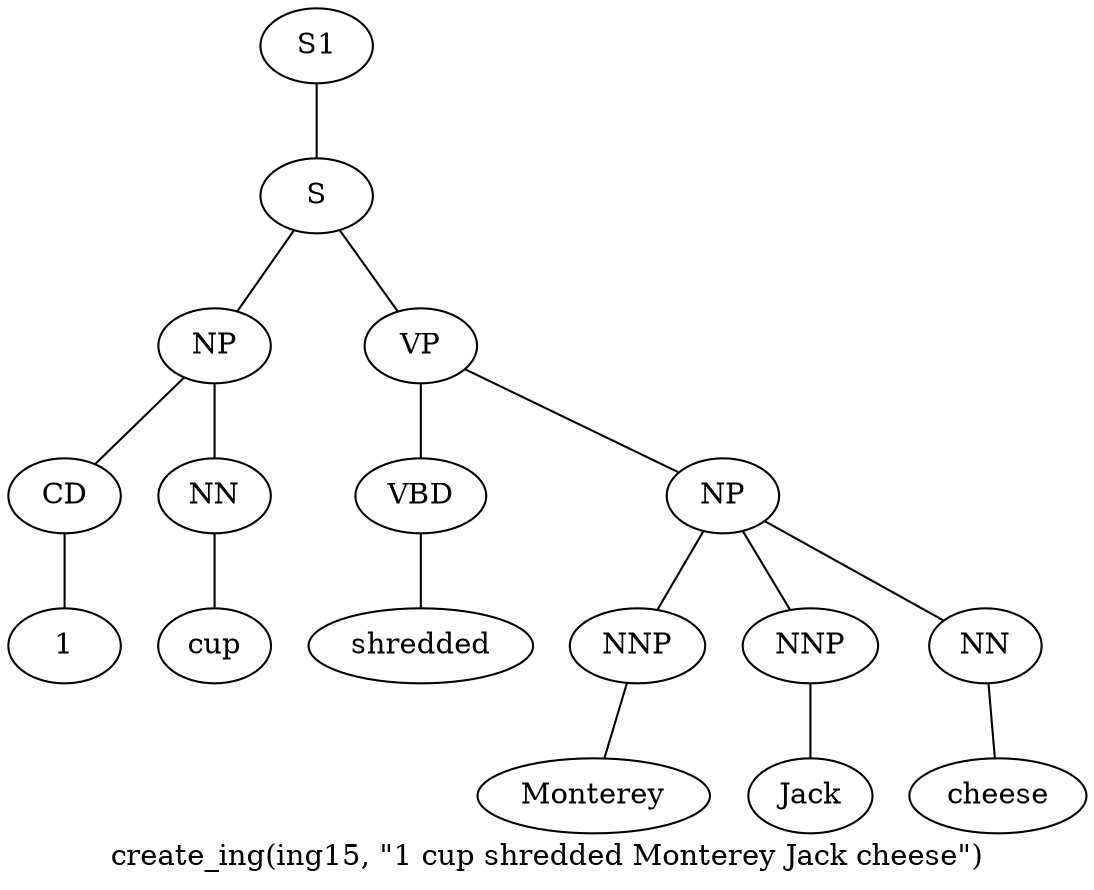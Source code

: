 graph SyntaxGraph {
	label = "create_ing(ing15, \"1 cup shredded Monterey Jack cheese\")";
	Node0 [label="S1"];
	Node1 [label="S"];
	Node2 [label="NP"];
	Node3 [label="CD"];
	Node4 [label="1"];
	Node5 [label="NN"];
	Node6 [label="cup"];
	Node7 [label="VP"];
	Node8 [label="VBD"];
	Node9 [label="shredded"];
	Node10 [label="NP"];
	Node11 [label="NNP"];
	Node12 [label="Monterey"];
	Node13 [label="NNP"];
	Node14 [label="Jack"];
	Node15 [label="NN"];
	Node16 [label="cheese"];

	Node0 -- Node1;
	Node1 -- Node2;
	Node1 -- Node7;
	Node2 -- Node3;
	Node2 -- Node5;
	Node3 -- Node4;
	Node5 -- Node6;
	Node7 -- Node8;
	Node7 -- Node10;
	Node8 -- Node9;
	Node10 -- Node11;
	Node10 -- Node13;
	Node10 -- Node15;
	Node11 -- Node12;
	Node13 -- Node14;
	Node15 -- Node16;
}
